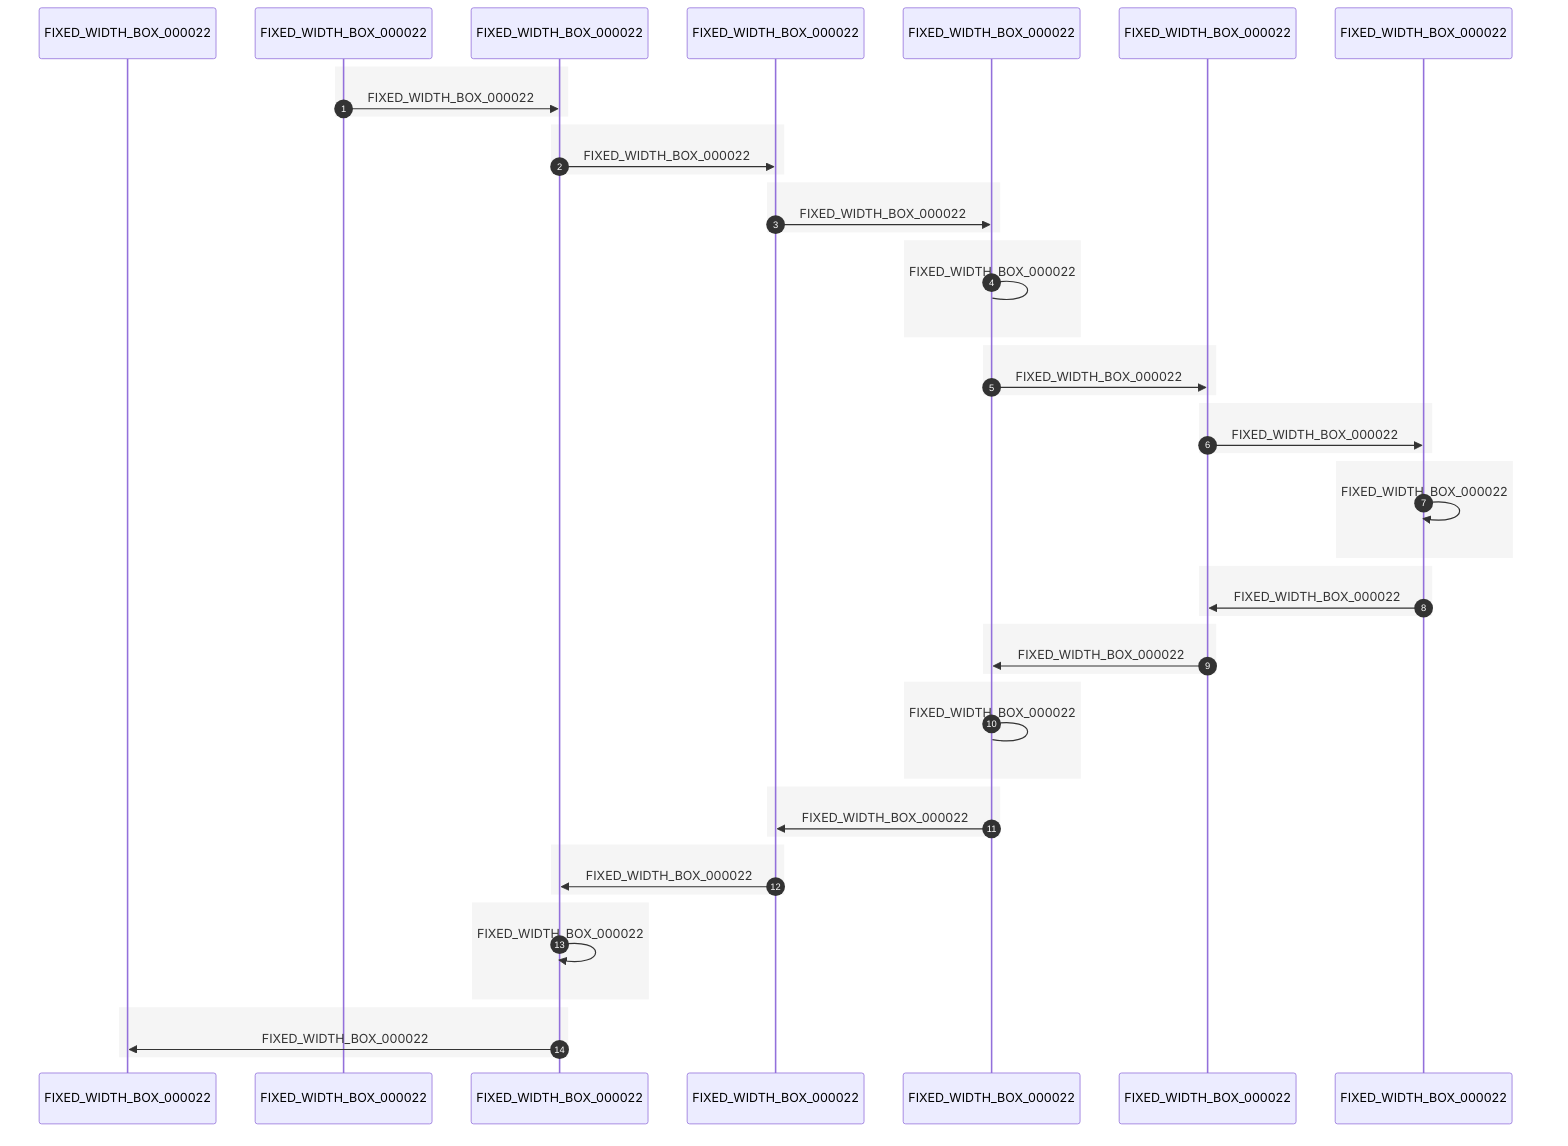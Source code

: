 sequenceDiagram
    autonumber

    participant Checking as FIXED_WIDTH_BOX_000022
    %%change in graphics editor to: Personal Checking Account

    participant 401k as FIXED_WIDTH_BOX_000022
    %%change in graphics editor to: 401k with Former Employer

    participant IRA as FIXED_WIDTH_BOX_000022
    %%change in graphics editor to: Traditional Self Directed IRA

    participant BizChecking as FIXED_WIDTH_BOX_000022
    %%change in graphics editor to: IRA LLC Business Checking Account

    participant CEX as FIXED_WIDTH_BOX_000022
    %%change in graphics editor to: Centralized Exchange

    participant Wallet as FIXED_WIDTH_BOX_000022
    %%change in graphics editor to: Self Custody Wallet

    participant Validator as FIXED_WIDTH_BOX_000022
    %%change in graphics editor to: Solo Ethereum Validator Node

    rect rgb(245, 245, 245)
    401k->>IRA: FIXED_WIDTH_BOX_000022
    %%change in graphics editor to: Rollover $USD via Mailed Check or Wire
    end

    rect rgb(245, 245, 245)
    IRA->>BizChecking: FIXED_WIDTH_BOX_000022
    %%change in graphics editor to: Deposit $USD via Mailed Check or Wire
    end

    rect rgb(245, 245, 245)
    BizChecking->>CEX: FIXED_WIDTH_BOX_000022
    %%change in graphics editor to: Deposit $USD via ACH or Wire
    end

    rect rgb(245, 245, 245)
    CEX->CEX: FIXED_WIDTH_BOX_000022
    %%change in graphics editor to: Buy 32+ ETH with $USD
    end

    rect rgb(245, 245, 245)
    CEX->>Wallet: FIXED_WIDTH_BOX_000022
    %%change in graphics editor to: Send 32+ ETH via Ethereum Mainnet
    end

    rect rgb(245, 245, 245)
    Wallet->>Validator: FIXED_WIDTH_BOX_000022
    %%change in graphics editor to: Stake 32 ETH
    end

    rect rgb(245, 245, 245)
    Validator->>Validator: FIXED_WIDTH_BOX_000022
    %%change in graphics editor to: Earn ETH rewards for staking
    end

    rect rgb(245, 245, 245)
    Validator->>Wallet: FIXED_WIDTH_BOX_000022
    %%change in graphics editor to: Periodically withdraw ETH rewards
    end

    rect rgb(245, 245, 245)
    Wallet->>CEX: FIXED_WIDTH_BOX_000022
    %%change in graphics editor to: Periodically send ETH rewards
    end

    rect rgb(245, 245, 245)
    CEX->CEX: FIXED_WIDTH_BOX_000022
    %%change in graphics editor to: Periodically sell ETH rewards for $USD
    end

    rect rgb(245, 245, 245)
    CEX->>BizChecking: FIXED_WIDTH_BOX_000022
    %%change in graphics editor to: Periodically send $USD via ACH
    end

    rect rgb(245, 245, 245)
    BizChecking->>IRA: FIXED_WIDTH_BOX_000022
    %%change in graphics editor to: Periodically send $USD via Check
    end

    rect rgb(245, 245, 245)
    IRA->>IRA: FIXED_WIDTH_BOX_000022
    %%change in graphics editor to: Annually, report value of 32+ ETH in $USD
    end

    rect rgb(245, 245, 245)
    IRA->>Checking: FIXED_WIDTH_BOX_000022
    %%change in graphics editor to: Once I turn 59½ years old, <br/>start taking monthly $USD retirement withdrawals via ACH
    end

    %%green dollar color:
    %%rect rgb(133, 187, 101)

    %%purple eth color:
    %%rect rgb(138, 146, 178)

%%{
  init: {
    'theme': 'default',
    'themeVariables': {
      'fontFamily': 'Inter'
    }
  }
}%%